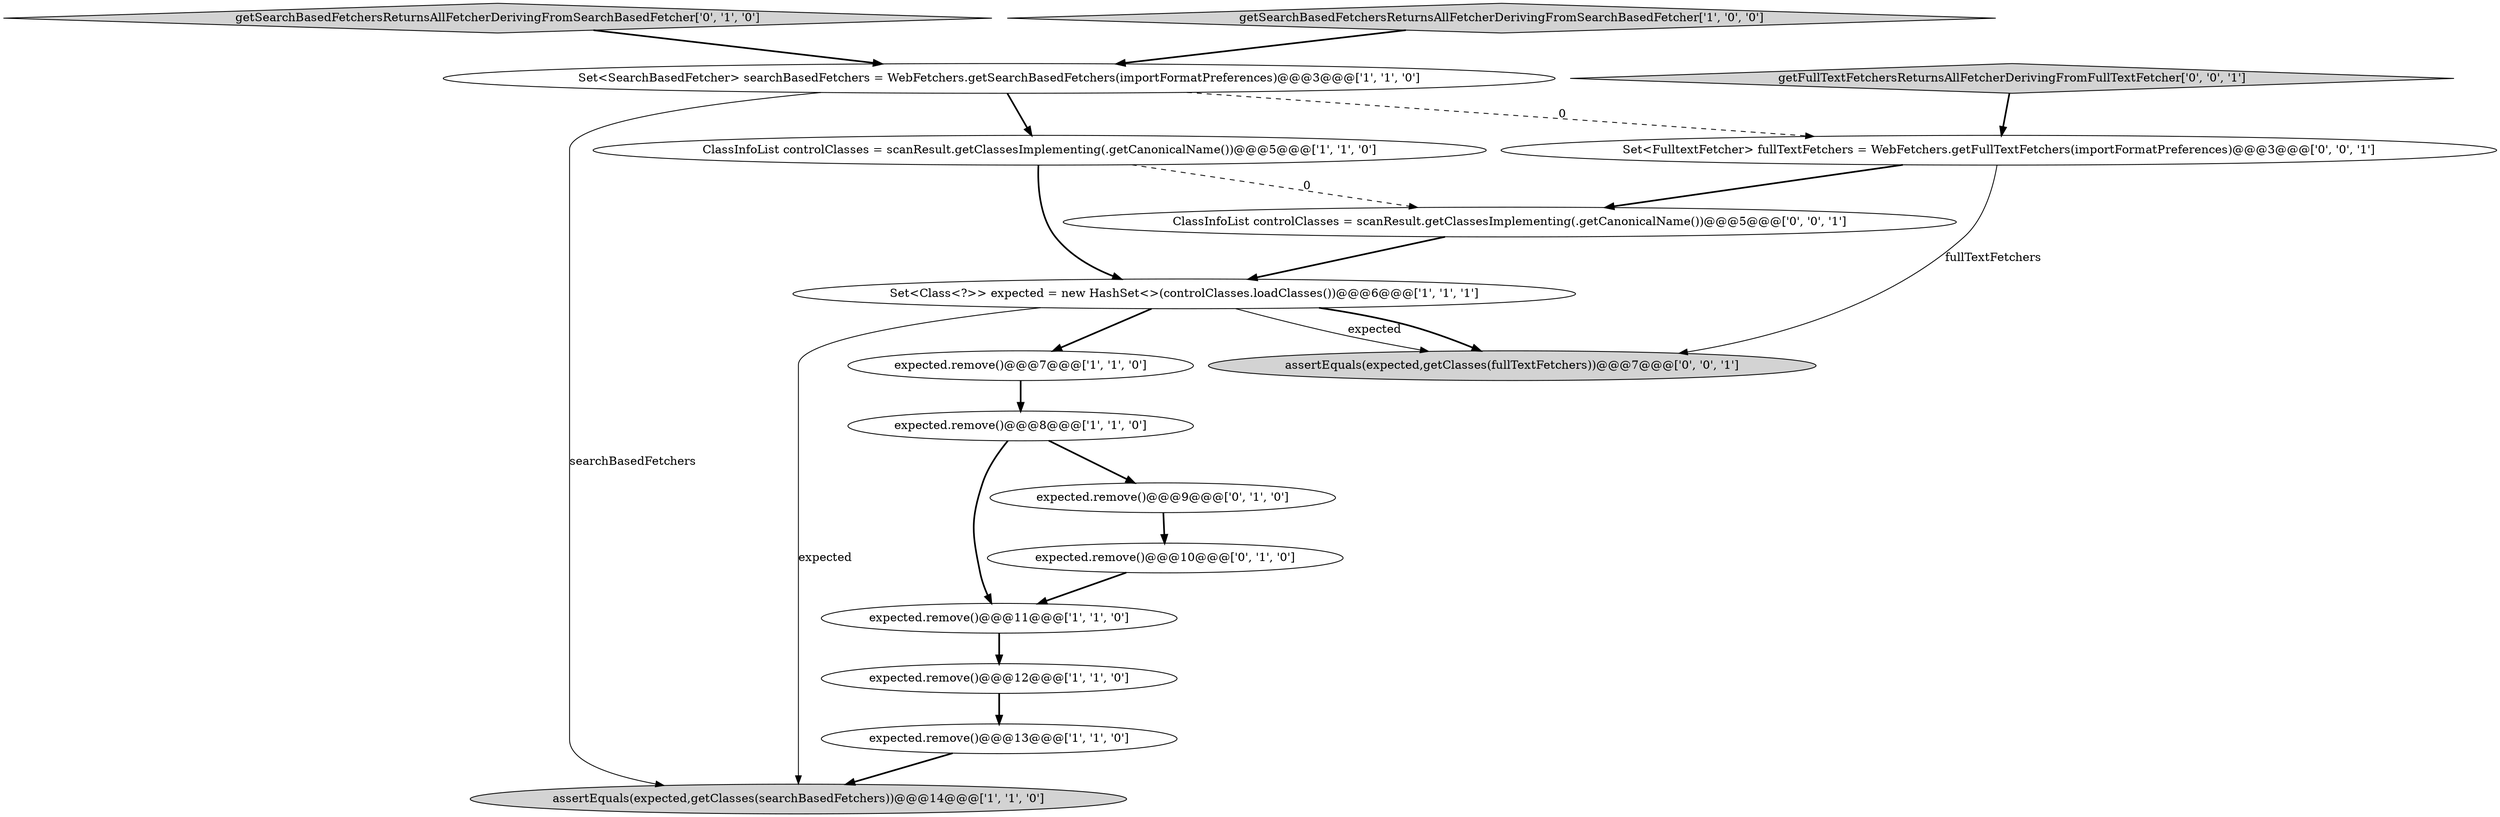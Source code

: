 digraph {
3 [style = filled, label = "expected.remove()@@@11@@@['1', '1', '0']", fillcolor = white, shape = ellipse image = "AAA0AAABBB1BBB"];
12 [style = filled, label = "getSearchBasedFetchersReturnsAllFetcherDerivingFromSearchBasedFetcher['0', '1', '0']", fillcolor = lightgray, shape = diamond image = "AAA0AAABBB2BBB"];
13 [style = filled, label = "assertEquals(expected,getClasses(fullTextFetchers))@@@7@@@['0', '0', '1']", fillcolor = lightgray, shape = ellipse image = "AAA0AAABBB3BBB"];
15 [style = filled, label = "Set<FulltextFetcher> fullTextFetchers = WebFetchers.getFullTextFetchers(importFormatPreferences)@@@3@@@['0', '0', '1']", fillcolor = white, shape = ellipse image = "AAA0AAABBB3BBB"];
4 [style = filled, label = "assertEquals(expected,getClasses(searchBasedFetchers))@@@14@@@['1', '1', '0']", fillcolor = lightgray, shape = ellipse image = "AAA0AAABBB1BBB"];
5 [style = filled, label = "Set<SearchBasedFetcher> searchBasedFetchers = WebFetchers.getSearchBasedFetchers(importFormatPreferences)@@@3@@@['1', '1', '0']", fillcolor = white, shape = ellipse image = "AAA0AAABBB1BBB"];
11 [style = filled, label = "expected.remove()@@@9@@@['0', '1', '0']", fillcolor = white, shape = ellipse image = "AAA1AAABBB2BBB"];
8 [style = filled, label = "Set<Class<?>> expected = new HashSet<>(controlClasses.loadClasses())@@@6@@@['1', '1', '1']", fillcolor = white, shape = ellipse image = "AAA0AAABBB1BBB"];
0 [style = filled, label = "expected.remove()@@@12@@@['1', '1', '0']", fillcolor = white, shape = ellipse image = "AAA0AAABBB1BBB"];
9 [style = filled, label = "expected.remove()@@@7@@@['1', '1', '0']", fillcolor = white, shape = ellipse image = "AAA0AAABBB1BBB"];
14 [style = filled, label = "ClassInfoList controlClasses = scanResult.getClassesImplementing(.getCanonicalName())@@@5@@@['0', '0', '1']", fillcolor = white, shape = ellipse image = "AAA0AAABBB3BBB"];
10 [style = filled, label = "expected.remove()@@@10@@@['0', '1', '0']", fillcolor = white, shape = ellipse image = "AAA1AAABBB2BBB"];
7 [style = filled, label = "expected.remove()@@@8@@@['1', '1', '0']", fillcolor = white, shape = ellipse image = "AAA0AAABBB1BBB"];
2 [style = filled, label = "expected.remove()@@@13@@@['1', '1', '0']", fillcolor = white, shape = ellipse image = "AAA0AAABBB1BBB"];
1 [style = filled, label = "ClassInfoList controlClasses = scanResult.getClassesImplementing(.getCanonicalName())@@@5@@@['1', '1', '0']", fillcolor = white, shape = ellipse image = "AAA0AAABBB1BBB"];
6 [style = filled, label = "getSearchBasedFetchersReturnsAllFetcherDerivingFromSearchBasedFetcher['1', '0', '0']", fillcolor = lightgray, shape = diamond image = "AAA0AAABBB1BBB"];
16 [style = filled, label = "getFullTextFetchersReturnsAllFetcherDerivingFromFullTextFetcher['0', '0', '1']", fillcolor = lightgray, shape = diamond image = "AAA0AAABBB3BBB"];
8->13 [style = solid, label="expected"];
8->9 [style = bold, label=""];
2->4 [style = bold, label=""];
5->1 [style = bold, label=""];
1->8 [style = bold, label=""];
1->14 [style = dashed, label="0"];
16->15 [style = bold, label=""];
7->11 [style = bold, label=""];
15->13 [style = solid, label="fullTextFetchers"];
10->3 [style = bold, label=""];
7->3 [style = bold, label=""];
5->4 [style = solid, label="searchBasedFetchers"];
12->5 [style = bold, label=""];
11->10 [style = bold, label=""];
15->14 [style = bold, label=""];
3->0 [style = bold, label=""];
14->8 [style = bold, label=""];
8->13 [style = bold, label=""];
6->5 [style = bold, label=""];
0->2 [style = bold, label=""];
8->4 [style = solid, label="expected"];
5->15 [style = dashed, label="0"];
9->7 [style = bold, label=""];
}
